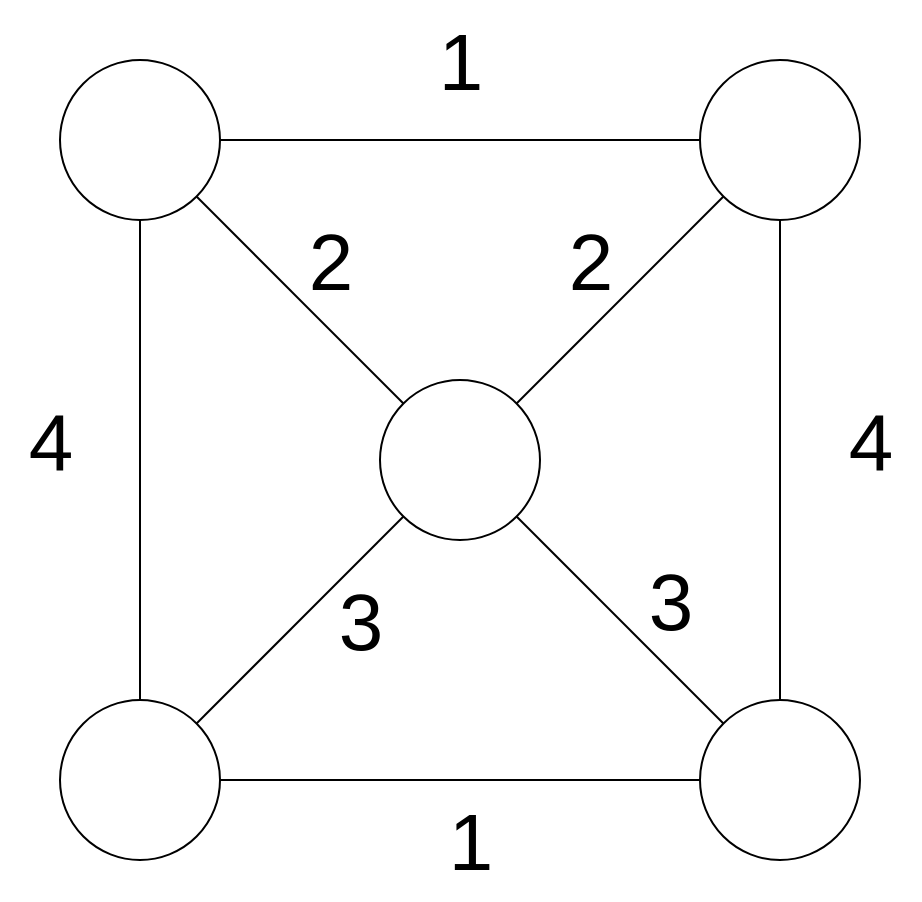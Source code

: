 <mxfile version="27.0.6">
  <diagram name="Page-1" id="AnlPjdUE5v24KxGQcK8-">
    <mxGraphModel dx="1138" dy="720" grid="1" gridSize="10" guides="1" tooltips="1" connect="1" arrows="1" fold="1" page="1" pageScale="1" pageWidth="850" pageHeight="1100" math="0" shadow="0">
      <root>
        <mxCell id="0" />
        <mxCell id="1" parent="0" />
        <mxCell id="DQ1i2XPiiTuErN9790TX-1" value="" style="ellipse;whiteSpace=wrap;html=1;aspect=fixed;" vertex="1" parent="1">
          <mxGeometry x="120" y="200" width="80" height="80" as="geometry" />
        </mxCell>
        <mxCell id="DQ1i2XPiiTuErN9790TX-2" value="" style="ellipse;whiteSpace=wrap;html=1;aspect=fixed;" vertex="1" parent="1">
          <mxGeometry x="440" y="520" width="80" height="80" as="geometry" />
        </mxCell>
        <mxCell id="DQ1i2XPiiTuErN9790TX-3" value="" style="ellipse;whiteSpace=wrap;html=1;aspect=fixed;" vertex="1" parent="1">
          <mxGeometry x="120" y="520" width="80" height="80" as="geometry" />
        </mxCell>
        <mxCell id="DQ1i2XPiiTuErN9790TX-4" value="" style="ellipse;whiteSpace=wrap;html=1;aspect=fixed;" vertex="1" parent="1">
          <mxGeometry x="440" y="200" width="80" height="80" as="geometry" />
        </mxCell>
        <mxCell id="DQ1i2XPiiTuErN9790TX-5" value="" style="ellipse;whiteSpace=wrap;html=1;aspect=fixed;" vertex="1" parent="1">
          <mxGeometry x="280" y="360" width="80" height="80" as="geometry" />
        </mxCell>
        <mxCell id="DQ1i2XPiiTuErN9790TX-6" value="" style="endArrow=none;html=1;rounded=0;exitX=1;exitY=1;exitDx=0;exitDy=0;entryX=0;entryY=0;entryDx=0;entryDy=0;" edge="1" parent="1" source="DQ1i2XPiiTuErN9790TX-1" target="DQ1i2XPiiTuErN9790TX-5">
          <mxGeometry width="50" height="50" relative="1" as="geometry">
            <mxPoint x="260" y="230" as="sourcePoint" />
            <mxPoint x="310" y="180" as="targetPoint" />
          </mxGeometry>
        </mxCell>
        <mxCell id="DQ1i2XPiiTuErN9790TX-7" value="" style="endArrow=none;html=1;rounded=0;exitX=1;exitY=0;exitDx=0;exitDy=0;entryX=0;entryY=1;entryDx=0;entryDy=0;" edge="1" parent="1" source="DQ1i2XPiiTuErN9790TX-5" target="DQ1i2XPiiTuErN9790TX-4">
          <mxGeometry width="50" height="50" relative="1" as="geometry">
            <mxPoint x="440" y="300" as="sourcePoint" />
            <mxPoint x="350" y="210" as="targetPoint" />
          </mxGeometry>
        </mxCell>
        <mxCell id="DQ1i2XPiiTuErN9790TX-8" value="" style="endArrow=none;html=1;rounded=0;exitX=1;exitY=1;exitDx=0;exitDy=0;entryX=0;entryY=0;entryDx=0;entryDy=0;" edge="1" parent="1" source="DQ1i2XPiiTuErN9790TX-5" target="DQ1i2XPiiTuErN9790TX-2">
          <mxGeometry width="50" height="50" relative="1" as="geometry">
            <mxPoint x="430" y="430" as="sourcePoint" />
            <mxPoint x="480" y="380" as="targetPoint" />
          </mxGeometry>
        </mxCell>
        <mxCell id="DQ1i2XPiiTuErN9790TX-9" value="" style="endArrow=none;html=1;rounded=0;exitX=1;exitY=0;exitDx=0;exitDy=0;entryX=0;entryY=1;entryDx=0;entryDy=0;" edge="1" parent="1" source="DQ1i2XPiiTuErN9790TX-3" target="DQ1i2XPiiTuErN9790TX-5">
          <mxGeometry width="50" height="50" relative="1" as="geometry">
            <mxPoint x="160" y="430" as="sourcePoint" />
            <mxPoint x="210" y="380" as="targetPoint" />
          </mxGeometry>
        </mxCell>
        <mxCell id="DQ1i2XPiiTuErN9790TX-10" value="" style="endArrow=none;html=1;rounded=0;exitX=1;exitY=0.5;exitDx=0;exitDy=0;entryX=0;entryY=0.5;entryDx=0;entryDy=0;" edge="1" parent="1" source="DQ1i2XPiiTuErN9790TX-1" target="DQ1i2XPiiTuErN9790TX-4">
          <mxGeometry width="50" height="50" relative="1" as="geometry">
            <mxPoint x="270" y="160" as="sourcePoint" />
            <mxPoint x="320" y="110" as="targetPoint" />
          </mxGeometry>
        </mxCell>
        <mxCell id="DQ1i2XPiiTuErN9790TX-11" value="" style="endArrow=none;html=1;rounded=0;exitX=0.5;exitY=1;exitDx=0;exitDy=0;entryX=0.5;entryY=0;entryDx=0;entryDy=0;" edge="1" parent="1" source="DQ1i2XPiiTuErN9790TX-4" target="DQ1i2XPiiTuErN9790TX-2">
          <mxGeometry width="50" height="50" relative="1" as="geometry">
            <mxPoint x="560" y="370" as="sourcePoint" />
            <mxPoint x="610" y="320" as="targetPoint" />
          </mxGeometry>
        </mxCell>
        <mxCell id="DQ1i2XPiiTuErN9790TX-12" value="" style="endArrow=none;html=1;rounded=0;exitX=1;exitY=0.5;exitDx=0;exitDy=0;entryX=0;entryY=0.5;entryDx=0;entryDy=0;" edge="1" parent="1" source="DQ1i2XPiiTuErN9790TX-3" target="DQ1i2XPiiTuErN9790TX-2">
          <mxGeometry width="50" height="50" relative="1" as="geometry">
            <mxPoint x="310" y="600" as="sourcePoint" />
            <mxPoint x="360" y="550" as="targetPoint" />
          </mxGeometry>
        </mxCell>
        <mxCell id="DQ1i2XPiiTuErN9790TX-13" value="" style="endArrow=none;html=1;rounded=0;exitX=0.5;exitY=0;exitDx=0;exitDy=0;entryX=0.5;entryY=1;entryDx=0;entryDy=0;" edge="1" parent="1" source="DQ1i2XPiiTuErN9790TX-3" target="DQ1i2XPiiTuErN9790TX-1">
          <mxGeometry width="50" height="50" relative="1" as="geometry">
            <mxPoint x="110" y="420" as="sourcePoint" />
            <mxPoint x="160" y="370" as="targetPoint" />
          </mxGeometry>
        </mxCell>
        <mxCell id="DQ1i2XPiiTuErN9790TX-14" value="&lt;font style=&quot;font-size: 40px;&quot;&gt;1&lt;/font&gt;" style="text;html=1;align=center;verticalAlign=middle;resizable=0;points=[];autosize=1;strokeColor=none;fillColor=none;" vertex="1" parent="1">
          <mxGeometry x="295" y="170" width="50" height="60" as="geometry" />
        </mxCell>
        <mxCell id="DQ1i2XPiiTuErN9790TX-15" value="&lt;font style=&quot;font-size: 40px;&quot;&gt;1&lt;/font&gt;" style="text;html=1;align=center;verticalAlign=middle;resizable=0;points=[];autosize=1;strokeColor=none;fillColor=none;" vertex="1" parent="1">
          <mxGeometry x="300" y="560" width="50" height="60" as="geometry" />
        </mxCell>
        <mxCell id="DQ1i2XPiiTuErN9790TX-16" value="&lt;font style=&quot;font-size: 40px;&quot;&gt;2&lt;/font&gt;" style="text;html=1;align=center;verticalAlign=middle;resizable=0;points=[];autosize=1;strokeColor=none;fillColor=none;" vertex="1" parent="1">
          <mxGeometry x="360" y="270" width="50" height="60" as="geometry" />
        </mxCell>
        <mxCell id="DQ1i2XPiiTuErN9790TX-17" value="&lt;font style=&quot;font-size: 40px;&quot;&gt;2&lt;/font&gt;" style="text;html=1;align=center;verticalAlign=middle;resizable=0;points=[];autosize=1;strokeColor=none;fillColor=none;" vertex="1" parent="1">
          <mxGeometry x="230" y="270" width="50" height="60" as="geometry" />
        </mxCell>
        <mxCell id="DQ1i2XPiiTuErN9790TX-18" value="&lt;font style=&quot;font-size: 40px;&quot;&gt;3&lt;/font&gt;" style="text;html=1;align=center;verticalAlign=middle;resizable=0;points=[];autosize=1;strokeColor=none;fillColor=none;" vertex="1" parent="1">
          <mxGeometry x="245" y="450" width="50" height="60" as="geometry" />
        </mxCell>
        <mxCell id="DQ1i2XPiiTuErN9790TX-19" value="&lt;font style=&quot;font-size: 40px;&quot;&gt;3&lt;/font&gt;" style="text;html=1;align=center;verticalAlign=middle;resizable=0;points=[];autosize=1;strokeColor=none;fillColor=none;" vertex="1" parent="1">
          <mxGeometry x="400" y="440" width="50" height="60" as="geometry" />
        </mxCell>
        <mxCell id="DQ1i2XPiiTuErN9790TX-20" value="&lt;font style=&quot;font-size: 40px;&quot;&gt;4&lt;/font&gt;" style="text;html=1;align=center;verticalAlign=middle;resizable=0;points=[];autosize=1;strokeColor=none;fillColor=none;" vertex="1" parent="1">
          <mxGeometry x="500" y="360" width="50" height="60" as="geometry" />
        </mxCell>
        <mxCell id="DQ1i2XPiiTuErN9790TX-21" value="&lt;font style=&quot;font-size: 40px;&quot;&gt;4&lt;/font&gt;" style="text;html=1;align=center;verticalAlign=middle;resizable=0;points=[];autosize=1;strokeColor=none;fillColor=none;" vertex="1" parent="1">
          <mxGeometry x="90" y="360" width="50" height="60" as="geometry" />
        </mxCell>
      </root>
    </mxGraphModel>
  </diagram>
</mxfile>
